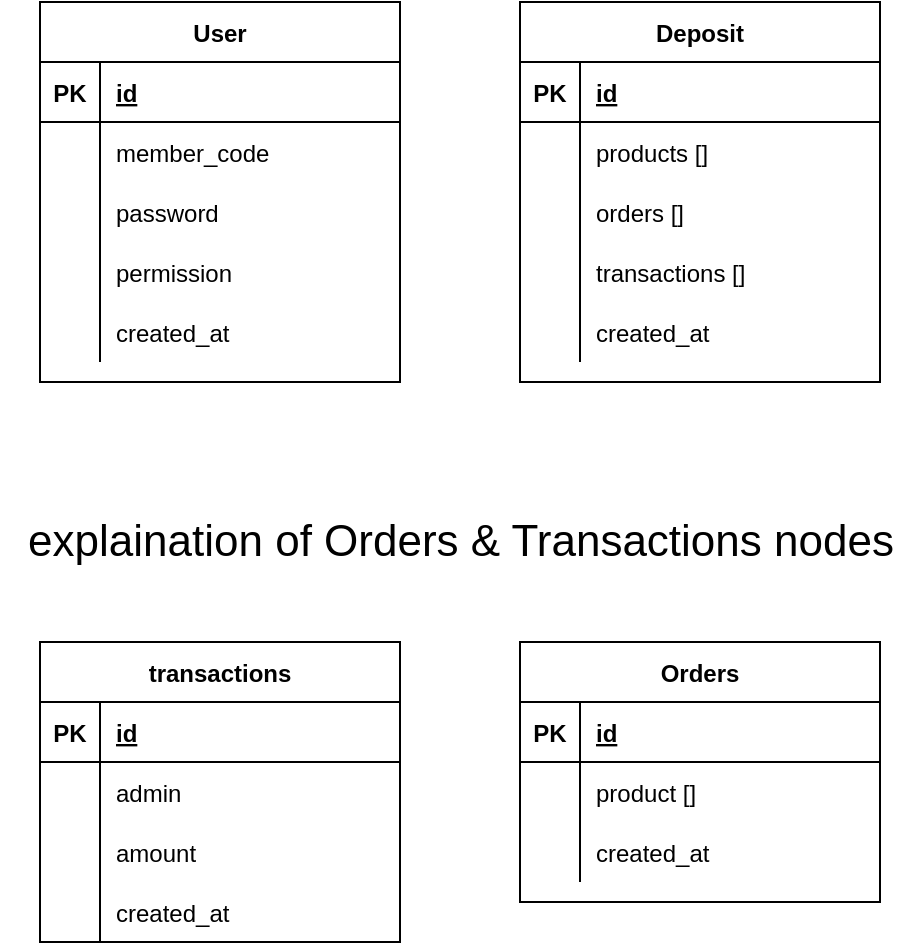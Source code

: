 <mxfile version="21.7.5" type="device">
  <diagram id="C5RBs43oDa-KdzZeNtuy" name="Page-1">
    <mxGraphModel dx="954" dy="664" grid="1" gridSize="10" guides="1" tooltips="1" connect="1" arrows="1" fold="1" page="1" pageScale="1" pageWidth="827" pageHeight="1169" math="0" shadow="0">
      <root>
        <mxCell id="WIyWlLk6GJQsqaUBKTNV-0" />
        <mxCell id="WIyWlLk6GJQsqaUBKTNV-1" parent="WIyWlLk6GJQsqaUBKTNV-0" />
        <mxCell id="ocmxEPh-6VfnOoYTXKe4-0" value="User" style="shape=table;startSize=30;container=1;collapsible=1;childLayout=tableLayout;fixedRows=1;rowLines=0;fontStyle=1;align=center;resizeLast=1;" parent="WIyWlLk6GJQsqaUBKTNV-1" vertex="1">
          <mxGeometry x="120" y="80" width="180" height="190" as="geometry" />
        </mxCell>
        <mxCell id="ocmxEPh-6VfnOoYTXKe4-1" value="" style="shape=partialRectangle;collapsible=0;dropTarget=0;pointerEvents=0;fillColor=none;points=[[0,0.5],[1,0.5]];portConstraint=eastwest;top=0;left=0;right=0;bottom=1;" parent="ocmxEPh-6VfnOoYTXKe4-0" vertex="1">
          <mxGeometry y="30" width="180" height="30" as="geometry" />
        </mxCell>
        <mxCell id="ocmxEPh-6VfnOoYTXKe4-2" value="PK" style="shape=partialRectangle;overflow=hidden;connectable=0;fillColor=none;top=0;left=0;bottom=0;right=0;fontStyle=1;" parent="ocmxEPh-6VfnOoYTXKe4-1" vertex="1">
          <mxGeometry width="30" height="30" as="geometry">
            <mxRectangle width="30" height="30" as="alternateBounds" />
          </mxGeometry>
        </mxCell>
        <mxCell id="ocmxEPh-6VfnOoYTXKe4-3" value="id" style="shape=partialRectangle;overflow=hidden;connectable=0;fillColor=none;top=0;left=0;bottom=0;right=0;align=left;spacingLeft=6;fontStyle=5;" parent="ocmxEPh-6VfnOoYTXKe4-1" vertex="1">
          <mxGeometry x="30" width="150" height="30" as="geometry">
            <mxRectangle width="150" height="30" as="alternateBounds" />
          </mxGeometry>
        </mxCell>
        <mxCell id="ocmxEPh-6VfnOoYTXKe4-4" value="" style="shape=partialRectangle;collapsible=0;dropTarget=0;pointerEvents=0;fillColor=none;points=[[0,0.5],[1,0.5]];portConstraint=eastwest;top=0;left=0;right=0;bottom=0;" parent="ocmxEPh-6VfnOoYTXKe4-0" vertex="1">
          <mxGeometry y="60" width="180" height="30" as="geometry" />
        </mxCell>
        <mxCell id="ocmxEPh-6VfnOoYTXKe4-5" value="" style="shape=partialRectangle;overflow=hidden;connectable=0;fillColor=none;top=0;left=0;bottom=0;right=0;" parent="ocmxEPh-6VfnOoYTXKe4-4" vertex="1">
          <mxGeometry width="30" height="30" as="geometry">
            <mxRectangle width="30" height="30" as="alternateBounds" />
          </mxGeometry>
        </mxCell>
        <mxCell id="ocmxEPh-6VfnOoYTXKe4-6" value="member_code" style="shape=partialRectangle;overflow=hidden;connectable=0;fillColor=none;top=0;left=0;bottom=0;right=0;align=left;spacingLeft=6;" parent="ocmxEPh-6VfnOoYTXKe4-4" vertex="1">
          <mxGeometry x="30" width="150" height="30" as="geometry">
            <mxRectangle width="150" height="30" as="alternateBounds" />
          </mxGeometry>
        </mxCell>
        <mxCell id="ocmxEPh-6VfnOoYTXKe4-7" value="" style="shape=partialRectangle;collapsible=0;dropTarget=0;pointerEvents=0;fillColor=none;points=[[0,0.5],[1,0.5]];portConstraint=eastwest;top=0;left=0;right=0;bottom=0;" parent="ocmxEPh-6VfnOoYTXKe4-0" vertex="1">
          <mxGeometry y="90" width="180" height="30" as="geometry" />
        </mxCell>
        <mxCell id="ocmxEPh-6VfnOoYTXKe4-8" value="" style="shape=partialRectangle;overflow=hidden;connectable=0;fillColor=none;top=0;left=0;bottom=0;right=0;" parent="ocmxEPh-6VfnOoYTXKe4-7" vertex="1">
          <mxGeometry width="30" height="30" as="geometry">
            <mxRectangle width="30" height="30" as="alternateBounds" />
          </mxGeometry>
        </mxCell>
        <mxCell id="ocmxEPh-6VfnOoYTXKe4-9" value="password" style="shape=partialRectangle;overflow=hidden;connectable=0;fillColor=none;top=0;left=0;bottom=0;right=0;align=left;spacingLeft=6;" parent="ocmxEPh-6VfnOoYTXKe4-7" vertex="1">
          <mxGeometry x="30" width="150" height="30" as="geometry">
            <mxRectangle width="150" height="30" as="alternateBounds" />
          </mxGeometry>
        </mxCell>
        <mxCell id="ocmxEPh-6VfnOoYTXKe4-10" value="" style="shape=partialRectangle;collapsible=0;dropTarget=0;pointerEvents=0;fillColor=none;points=[[0,0.5],[1,0.5]];portConstraint=eastwest;top=0;left=0;right=0;bottom=0;" parent="ocmxEPh-6VfnOoYTXKe4-0" vertex="1">
          <mxGeometry y="120" width="180" height="30" as="geometry" />
        </mxCell>
        <mxCell id="ocmxEPh-6VfnOoYTXKe4-11" value="" style="shape=partialRectangle;overflow=hidden;connectable=0;fillColor=none;top=0;left=0;bottom=0;right=0;" parent="ocmxEPh-6VfnOoYTXKe4-10" vertex="1">
          <mxGeometry width="30" height="30" as="geometry">
            <mxRectangle width="30" height="30" as="alternateBounds" />
          </mxGeometry>
        </mxCell>
        <mxCell id="ocmxEPh-6VfnOoYTXKe4-12" value="permission" style="shape=partialRectangle;overflow=hidden;connectable=0;fillColor=none;top=0;left=0;bottom=0;right=0;align=left;spacingLeft=6;" parent="ocmxEPh-6VfnOoYTXKe4-10" vertex="1">
          <mxGeometry x="30" width="150" height="30" as="geometry">
            <mxRectangle width="150" height="30" as="alternateBounds" />
          </mxGeometry>
        </mxCell>
        <mxCell id="ocmxEPh-6VfnOoYTXKe4-28" value="" style="shape=partialRectangle;collapsible=0;dropTarget=0;pointerEvents=0;fillColor=none;points=[[0,0.5],[1,0.5]];portConstraint=eastwest;top=0;left=0;right=0;bottom=0;" parent="ocmxEPh-6VfnOoYTXKe4-0" vertex="1">
          <mxGeometry y="150" width="180" height="30" as="geometry" />
        </mxCell>
        <mxCell id="ocmxEPh-6VfnOoYTXKe4-29" value="" style="shape=partialRectangle;overflow=hidden;connectable=0;fillColor=none;top=0;left=0;bottom=0;right=0;" parent="ocmxEPh-6VfnOoYTXKe4-28" vertex="1">
          <mxGeometry width="30" height="30" as="geometry">
            <mxRectangle width="30" height="30" as="alternateBounds" />
          </mxGeometry>
        </mxCell>
        <mxCell id="ocmxEPh-6VfnOoYTXKe4-30" value="created_at" style="shape=partialRectangle;overflow=hidden;connectable=0;fillColor=none;top=0;left=0;bottom=0;right=0;align=left;spacingLeft=6;" parent="ocmxEPh-6VfnOoYTXKe4-28" vertex="1">
          <mxGeometry x="30" width="150" height="30" as="geometry">
            <mxRectangle width="150" height="30" as="alternateBounds" />
          </mxGeometry>
        </mxCell>
        <mxCell id="ocmxEPh-6VfnOoYTXKe4-66" value="Deposit" style="shape=table;startSize=30;container=1;collapsible=1;childLayout=tableLayout;fixedRows=1;rowLines=0;fontStyle=1;align=center;resizeLast=1;" parent="WIyWlLk6GJQsqaUBKTNV-1" vertex="1">
          <mxGeometry x="360" y="80" width="180" height="190" as="geometry" />
        </mxCell>
        <mxCell id="ocmxEPh-6VfnOoYTXKe4-67" value="" style="shape=partialRectangle;collapsible=0;dropTarget=0;pointerEvents=0;fillColor=none;points=[[0,0.5],[1,0.5]];portConstraint=eastwest;top=0;left=0;right=0;bottom=1;" parent="ocmxEPh-6VfnOoYTXKe4-66" vertex="1">
          <mxGeometry y="30" width="180" height="30" as="geometry" />
        </mxCell>
        <mxCell id="ocmxEPh-6VfnOoYTXKe4-68" value="PK" style="shape=partialRectangle;overflow=hidden;connectable=0;fillColor=none;top=0;left=0;bottom=0;right=0;fontStyle=1;" parent="ocmxEPh-6VfnOoYTXKe4-67" vertex="1">
          <mxGeometry width="30" height="30" as="geometry">
            <mxRectangle width="30" height="30" as="alternateBounds" />
          </mxGeometry>
        </mxCell>
        <mxCell id="ocmxEPh-6VfnOoYTXKe4-69" value="id" style="shape=partialRectangle;overflow=hidden;connectable=0;fillColor=none;top=0;left=0;bottom=0;right=0;align=left;spacingLeft=6;fontStyle=5;" parent="ocmxEPh-6VfnOoYTXKe4-67" vertex="1">
          <mxGeometry x="30" width="150" height="30" as="geometry">
            <mxRectangle width="150" height="30" as="alternateBounds" />
          </mxGeometry>
        </mxCell>
        <mxCell id="ocmxEPh-6VfnOoYTXKe4-82" value="" style="shape=partialRectangle;collapsible=0;dropTarget=0;pointerEvents=0;fillColor=none;points=[[0,0.5],[1,0.5]];portConstraint=eastwest;top=0;left=0;right=0;bottom=0;" parent="ocmxEPh-6VfnOoYTXKe4-66" vertex="1">
          <mxGeometry y="60" width="180" height="30" as="geometry" />
        </mxCell>
        <mxCell id="ocmxEPh-6VfnOoYTXKe4-83" value="" style="shape=partialRectangle;overflow=hidden;connectable=0;fillColor=none;top=0;left=0;bottom=0;right=0;" parent="ocmxEPh-6VfnOoYTXKe4-82" vertex="1">
          <mxGeometry width="30" height="30" as="geometry">
            <mxRectangle width="30" height="30" as="alternateBounds" />
          </mxGeometry>
        </mxCell>
        <mxCell id="ocmxEPh-6VfnOoYTXKe4-84" value="products []" style="shape=partialRectangle;overflow=hidden;connectable=0;fillColor=none;top=0;left=0;bottom=0;right=0;align=left;spacingLeft=6;" parent="ocmxEPh-6VfnOoYTXKe4-82" vertex="1">
          <mxGeometry x="30" width="150" height="30" as="geometry">
            <mxRectangle width="150" height="30" as="alternateBounds" />
          </mxGeometry>
        </mxCell>
        <mxCell id="ocmxEPh-6VfnOoYTXKe4-91" value="" style="shape=partialRectangle;collapsible=0;dropTarget=0;pointerEvents=0;fillColor=none;points=[[0,0.5],[1,0.5]];portConstraint=eastwest;top=0;left=0;right=0;bottom=0;" parent="ocmxEPh-6VfnOoYTXKe4-66" vertex="1">
          <mxGeometry y="90" width="180" height="30" as="geometry" />
        </mxCell>
        <mxCell id="ocmxEPh-6VfnOoYTXKe4-92" value="" style="shape=partialRectangle;overflow=hidden;connectable=0;fillColor=none;top=0;left=0;bottom=0;right=0;" parent="ocmxEPh-6VfnOoYTXKe4-91" vertex="1">
          <mxGeometry width="30" height="30" as="geometry">
            <mxRectangle width="30" height="30" as="alternateBounds" />
          </mxGeometry>
        </mxCell>
        <mxCell id="ocmxEPh-6VfnOoYTXKe4-93" value="orders []" style="shape=partialRectangle;overflow=hidden;connectable=0;fillColor=none;top=0;left=0;bottom=0;right=0;align=left;spacingLeft=6;" parent="ocmxEPh-6VfnOoYTXKe4-91" vertex="1">
          <mxGeometry x="30" width="150" height="30" as="geometry">
            <mxRectangle width="150" height="30" as="alternateBounds" />
          </mxGeometry>
        </mxCell>
        <mxCell id="_sd2uVPcGHOyBexMOmEM-69" value="" style="shape=partialRectangle;collapsible=0;dropTarget=0;pointerEvents=0;fillColor=none;points=[[0,0.5],[1,0.5]];portConstraint=eastwest;top=0;left=0;right=0;bottom=0;" vertex="1" parent="ocmxEPh-6VfnOoYTXKe4-66">
          <mxGeometry y="120" width="180" height="30" as="geometry" />
        </mxCell>
        <mxCell id="_sd2uVPcGHOyBexMOmEM-70" value="" style="shape=partialRectangle;overflow=hidden;connectable=0;fillColor=none;top=0;left=0;bottom=0;right=0;" vertex="1" parent="_sd2uVPcGHOyBexMOmEM-69">
          <mxGeometry width="30" height="30" as="geometry">
            <mxRectangle width="30" height="30" as="alternateBounds" />
          </mxGeometry>
        </mxCell>
        <mxCell id="_sd2uVPcGHOyBexMOmEM-71" value="transactions []" style="shape=partialRectangle;overflow=hidden;connectable=0;fillColor=none;top=0;left=0;bottom=0;right=0;align=left;spacingLeft=6;" vertex="1" parent="_sd2uVPcGHOyBexMOmEM-69">
          <mxGeometry x="30" width="150" height="30" as="geometry">
            <mxRectangle width="150" height="30" as="alternateBounds" />
          </mxGeometry>
        </mxCell>
        <mxCell id="_sd2uVPcGHOyBexMOmEM-72" value="" style="shape=partialRectangle;collapsible=0;dropTarget=0;pointerEvents=0;fillColor=none;points=[[0,0.5],[1,0.5]];portConstraint=eastwest;top=0;left=0;right=0;bottom=0;" vertex="1" parent="ocmxEPh-6VfnOoYTXKe4-66">
          <mxGeometry y="150" width="180" height="30" as="geometry" />
        </mxCell>
        <mxCell id="_sd2uVPcGHOyBexMOmEM-73" value="" style="shape=partialRectangle;overflow=hidden;connectable=0;fillColor=none;top=0;left=0;bottom=0;right=0;" vertex="1" parent="_sd2uVPcGHOyBexMOmEM-72">
          <mxGeometry width="30" height="30" as="geometry">
            <mxRectangle width="30" height="30" as="alternateBounds" />
          </mxGeometry>
        </mxCell>
        <mxCell id="_sd2uVPcGHOyBexMOmEM-74" value="created_at" style="shape=partialRectangle;overflow=hidden;connectable=0;fillColor=none;top=0;left=0;bottom=0;right=0;align=left;spacingLeft=6;" vertex="1" parent="_sd2uVPcGHOyBexMOmEM-72">
          <mxGeometry x="30" width="150" height="30" as="geometry">
            <mxRectangle width="150" height="30" as="alternateBounds" />
          </mxGeometry>
        </mxCell>
        <mxCell id="ocmxEPh-6VfnOoYTXKe4-134" value="Orders" style="shape=table;startSize=30;container=1;collapsible=1;childLayout=tableLayout;fixedRows=1;rowLines=0;fontStyle=1;align=center;resizeLast=1;" parent="WIyWlLk6GJQsqaUBKTNV-1" vertex="1">
          <mxGeometry x="360" y="400" width="180" height="130" as="geometry" />
        </mxCell>
        <mxCell id="ocmxEPh-6VfnOoYTXKe4-135" value="" style="shape=partialRectangle;collapsible=0;dropTarget=0;pointerEvents=0;fillColor=none;points=[[0,0.5],[1,0.5]];portConstraint=eastwest;top=0;left=0;right=0;bottom=1;" parent="ocmxEPh-6VfnOoYTXKe4-134" vertex="1">
          <mxGeometry y="30" width="180" height="30" as="geometry" />
        </mxCell>
        <mxCell id="ocmxEPh-6VfnOoYTXKe4-136" value="PK" style="shape=partialRectangle;overflow=hidden;connectable=0;fillColor=none;top=0;left=0;bottom=0;right=0;fontStyle=1;" parent="ocmxEPh-6VfnOoYTXKe4-135" vertex="1">
          <mxGeometry width="30" height="30" as="geometry">
            <mxRectangle width="30" height="30" as="alternateBounds" />
          </mxGeometry>
        </mxCell>
        <mxCell id="ocmxEPh-6VfnOoYTXKe4-137" value="id" style="shape=partialRectangle;overflow=hidden;connectable=0;fillColor=none;top=0;left=0;bottom=0;right=0;align=left;spacingLeft=6;fontStyle=5;" parent="ocmxEPh-6VfnOoYTXKe4-135" vertex="1">
          <mxGeometry x="30" width="150" height="30" as="geometry">
            <mxRectangle width="150" height="30" as="alternateBounds" />
          </mxGeometry>
        </mxCell>
        <mxCell id="ocmxEPh-6VfnOoYTXKe4-138" value="" style="shape=partialRectangle;collapsible=0;dropTarget=0;pointerEvents=0;fillColor=none;points=[[0,0.5],[1,0.5]];portConstraint=eastwest;top=0;left=0;right=0;bottom=0;" parent="ocmxEPh-6VfnOoYTXKe4-134" vertex="1">
          <mxGeometry y="60" width="180" height="30" as="geometry" />
        </mxCell>
        <mxCell id="ocmxEPh-6VfnOoYTXKe4-139" value="" style="shape=partialRectangle;overflow=hidden;connectable=0;fillColor=none;top=0;left=0;bottom=0;right=0;" parent="ocmxEPh-6VfnOoYTXKe4-138" vertex="1">
          <mxGeometry width="30" height="30" as="geometry">
            <mxRectangle width="30" height="30" as="alternateBounds" />
          </mxGeometry>
        </mxCell>
        <mxCell id="ocmxEPh-6VfnOoYTXKe4-140" value="product []" style="shape=partialRectangle;overflow=hidden;connectable=0;fillColor=none;top=0;left=0;bottom=0;right=0;align=left;spacingLeft=6;" parent="ocmxEPh-6VfnOoYTXKe4-138" vertex="1">
          <mxGeometry x="30" width="150" height="30" as="geometry">
            <mxRectangle width="150" height="30" as="alternateBounds" />
          </mxGeometry>
        </mxCell>
        <mxCell id="ocmxEPh-6VfnOoYTXKe4-156" value="" style="shape=partialRectangle;collapsible=0;dropTarget=0;pointerEvents=0;fillColor=none;points=[[0,0.5],[1,0.5]];portConstraint=eastwest;top=0;left=0;right=0;bottom=0;" parent="ocmxEPh-6VfnOoYTXKe4-134" vertex="1">
          <mxGeometry y="90" width="180" height="30" as="geometry" />
        </mxCell>
        <mxCell id="ocmxEPh-6VfnOoYTXKe4-157" value="" style="shape=partialRectangle;overflow=hidden;connectable=0;fillColor=none;top=0;left=0;bottom=0;right=0;" parent="ocmxEPh-6VfnOoYTXKe4-156" vertex="1">
          <mxGeometry width="30" height="30" as="geometry">
            <mxRectangle width="30" height="30" as="alternateBounds" />
          </mxGeometry>
        </mxCell>
        <mxCell id="ocmxEPh-6VfnOoYTXKe4-158" value="created_at" style="shape=partialRectangle;overflow=hidden;connectable=0;fillColor=none;top=0;left=0;bottom=0;right=0;align=left;spacingLeft=6;" parent="ocmxEPh-6VfnOoYTXKe4-156" vertex="1">
          <mxGeometry x="30" width="150" height="30" as="geometry">
            <mxRectangle width="150" height="30" as="alternateBounds" />
          </mxGeometry>
        </mxCell>
        <mxCell id="_sd2uVPcGHOyBexMOmEM-0" value="transactions" style="shape=table;startSize=30;container=1;collapsible=1;childLayout=tableLayout;fixedRows=1;rowLines=0;fontStyle=1;align=center;resizeLast=1;" vertex="1" parent="WIyWlLk6GJQsqaUBKTNV-1">
          <mxGeometry x="120" y="400" width="180" height="150" as="geometry" />
        </mxCell>
        <mxCell id="_sd2uVPcGHOyBexMOmEM-1" value="" style="shape=partialRectangle;collapsible=0;dropTarget=0;pointerEvents=0;fillColor=none;points=[[0,0.5],[1,0.5]];portConstraint=eastwest;top=0;left=0;right=0;bottom=1;" vertex="1" parent="_sd2uVPcGHOyBexMOmEM-0">
          <mxGeometry y="30" width="180" height="30" as="geometry" />
        </mxCell>
        <mxCell id="_sd2uVPcGHOyBexMOmEM-2" value="PK" style="shape=partialRectangle;overflow=hidden;connectable=0;fillColor=none;top=0;left=0;bottom=0;right=0;fontStyle=1;" vertex="1" parent="_sd2uVPcGHOyBexMOmEM-1">
          <mxGeometry width="30" height="30" as="geometry">
            <mxRectangle width="30" height="30" as="alternateBounds" />
          </mxGeometry>
        </mxCell>
        <mxCell id="_sd2uVPcGHOyBexMOmEM-3" value="id" style="shape=partialRectangle;overflow=hidden;connectable=0;fillColor=none;top=0;left=0;bottom=0;right=0;align=left;spacingLeft=6;fontStyle=5;" vertex="1" parent="_sd2uVPcGHOyBexMOmEM-1">
          <mxGeometry x="30" width="150" height="30" as="geometry">
            <mxRectangle width="150" height="30" as="alternateBounds" />
          </mxGeometry>
        </mxCell>
        <mxCell id="_sd2uVPcGHOyBexMOmEM-4" value="" style="shape=partialRectangle;collapsible=0;dropTarget=0;pointerEvents=0;fillColor=none;points=[[0,0.5],[1,0.5]];portConstraint=eastwest;top=0;left=0;right=0;bottom=0;" vertex="1" parent="_sd2uVPcGHOyBexMOmEM-0">
          <mxGeometry y="60" width="180" height="30" as="geometry" />
        </mxCell>
        <mxCell id="_sd2uVPcGHOyBexMOmEM-5" value="" style="shape=partialRectangle;overflow=hidden;connectable=0;fillColor=none;top=0;left=0;bottom=0;right=0;" vertex="1" parent="_sd2uVPcGHOyBexMOmEM-4">
          <mxGeometry width="30" height="30" as="geometry">
            <mxRectangle width="30" height="30" as="alternateBounds" />
          </mxGeometry>
        </mxCell>
        <mxCell id="_sd2uVPcGHOyBexMOmEM-6" value="admin" style="shape=partialRectangle;overflow=hidden;connectable=0;fillColor=none;top=0;left=0;bottom=0;right=0;align=left;spacingLeft=6;" vertex="1" parent="_sd2uVPcGHOyBexMOmEM-4">
          <mxGeometry x="30" width="150" height="30" as="geometry">
            <mxRectangle width="150" height="30" as="alternateBounds" />
          </mxGeometry>
        </mxCell>
        <mxCell id="_sd2uVPcGHOyBexMOmEM-7" value="" style="shape=partialRectangle;collapsible=0;dropTarget=0;pointerEvents=0;fillColor=none;points=[[0,0.5],[1,0.5]];portConstraint=eastwest;top=0;left=0;right=0;bottom=0;" vertex="1" parent="_sd2uVPcGHOyBexMOmEM-0">
          <mxGeometry y="90" width="180" height="30" as="geometry" />
        </mxCell>
        <mxCell id="_sd2uVPcGHOyBexMOmEM-8" value="" style="shape=partialRectangle;overflow=hidden;connectable=0;fillColor=none;top=0;left=0;bottom=0;right=0;" vertex="1" parent="_sd2uVPcGHOyBexMOmEM-7">
          <mxGeometry width="30" height="30" as="geometry">
            <mxRectangle width="30" height="30" as="alternateBounds" />
          </mxGeometry>
        </mxCell>
        <mxCell id="_sd2uVPcGHOyBexMOmEM-9" value="amount" style="shape=partialRectangle;overflow=hidden;connectable=0;fillColor=none;top=0;left=0;bottom=0;right=0;align=left;spacingLeft=6;" vertex="1" parent="_sd2uVPcGHOyBexMOmEM-7">
          <mxGeometry x="30" width="150" height="30" as="geometry">
            <mxRectangle width="150" height="30" as="alternateBounds" />
          </mxGeometry>
        </mxCell>
        <mxCell id="_sd2uVPcGHOyBexMOmEM-63" value="" style="shape=partialRectangle;collapsible=0;dropTarget=0;pointerEvents=0;fillColor=none;points=[[0,0.5],[1,0.5]];portConstraint=eastwest;top=0;left=0;right=0;bottom=0;" vertex="1" parent="_sd2uVPcGHOyBexMOmEM-0">
          <mxGeometry y="120" width="180" height="30" as="geometry" />
        </mxCell>
        <mxCell id="_sd2uVPcGHOyBexMOmEM-64" value="" style="shape=partialRectangle;overflow=hidden;connectable=0;fillColor=none;top=0;left=0;bottom=0;right=0;" vertex="1" parent="_sd2uVPcGHOyBexMOmEM-63">
          <mxGeometry width="30" height="30" as="geometry">
            <mxRectangle width="30" height="30" as="alternateBounds" />
          </mxGeometry>
        </mxCell>
        <mxCell id="_sd2uVPcGHOyBexMOmEM-65" value="created_at" style="shape=partialRectangle;overflow=hidden;connectable=0;fillColor=none;top=0;left=0;bottom=0;right=0;align=left;spacingLeft=6;" vertex="1" parent="_sd2uVPcGHOyBexMOmEM-63">
          <mxGeometry x="30" width="150" height="30" as="geometry">
            <mxRectangle width="150" height="30" as="alternateBounds" />
          </mxGeometry>
        </mxCell>
        <mxCell id="_sd2uVPcGHOyBexMOmEM-75" value="explaination of Orders &amp;amp; Transactions nodes" style="text;html=1;align=center;verticalAlign=middle;resizable=0;points=[];autosize=1;strokeColor=none;fillColor=none;fontSize=22;" vertex="1" parent="WIyWlLk6GJQsqaUBKTNV-1">
          <mxGeometry x="100" y="330" width="460" height="40" as="geometry" />
        </mxCell>
      </root>
    </mxGraphModel>
  </diagram>
</mxfile>
